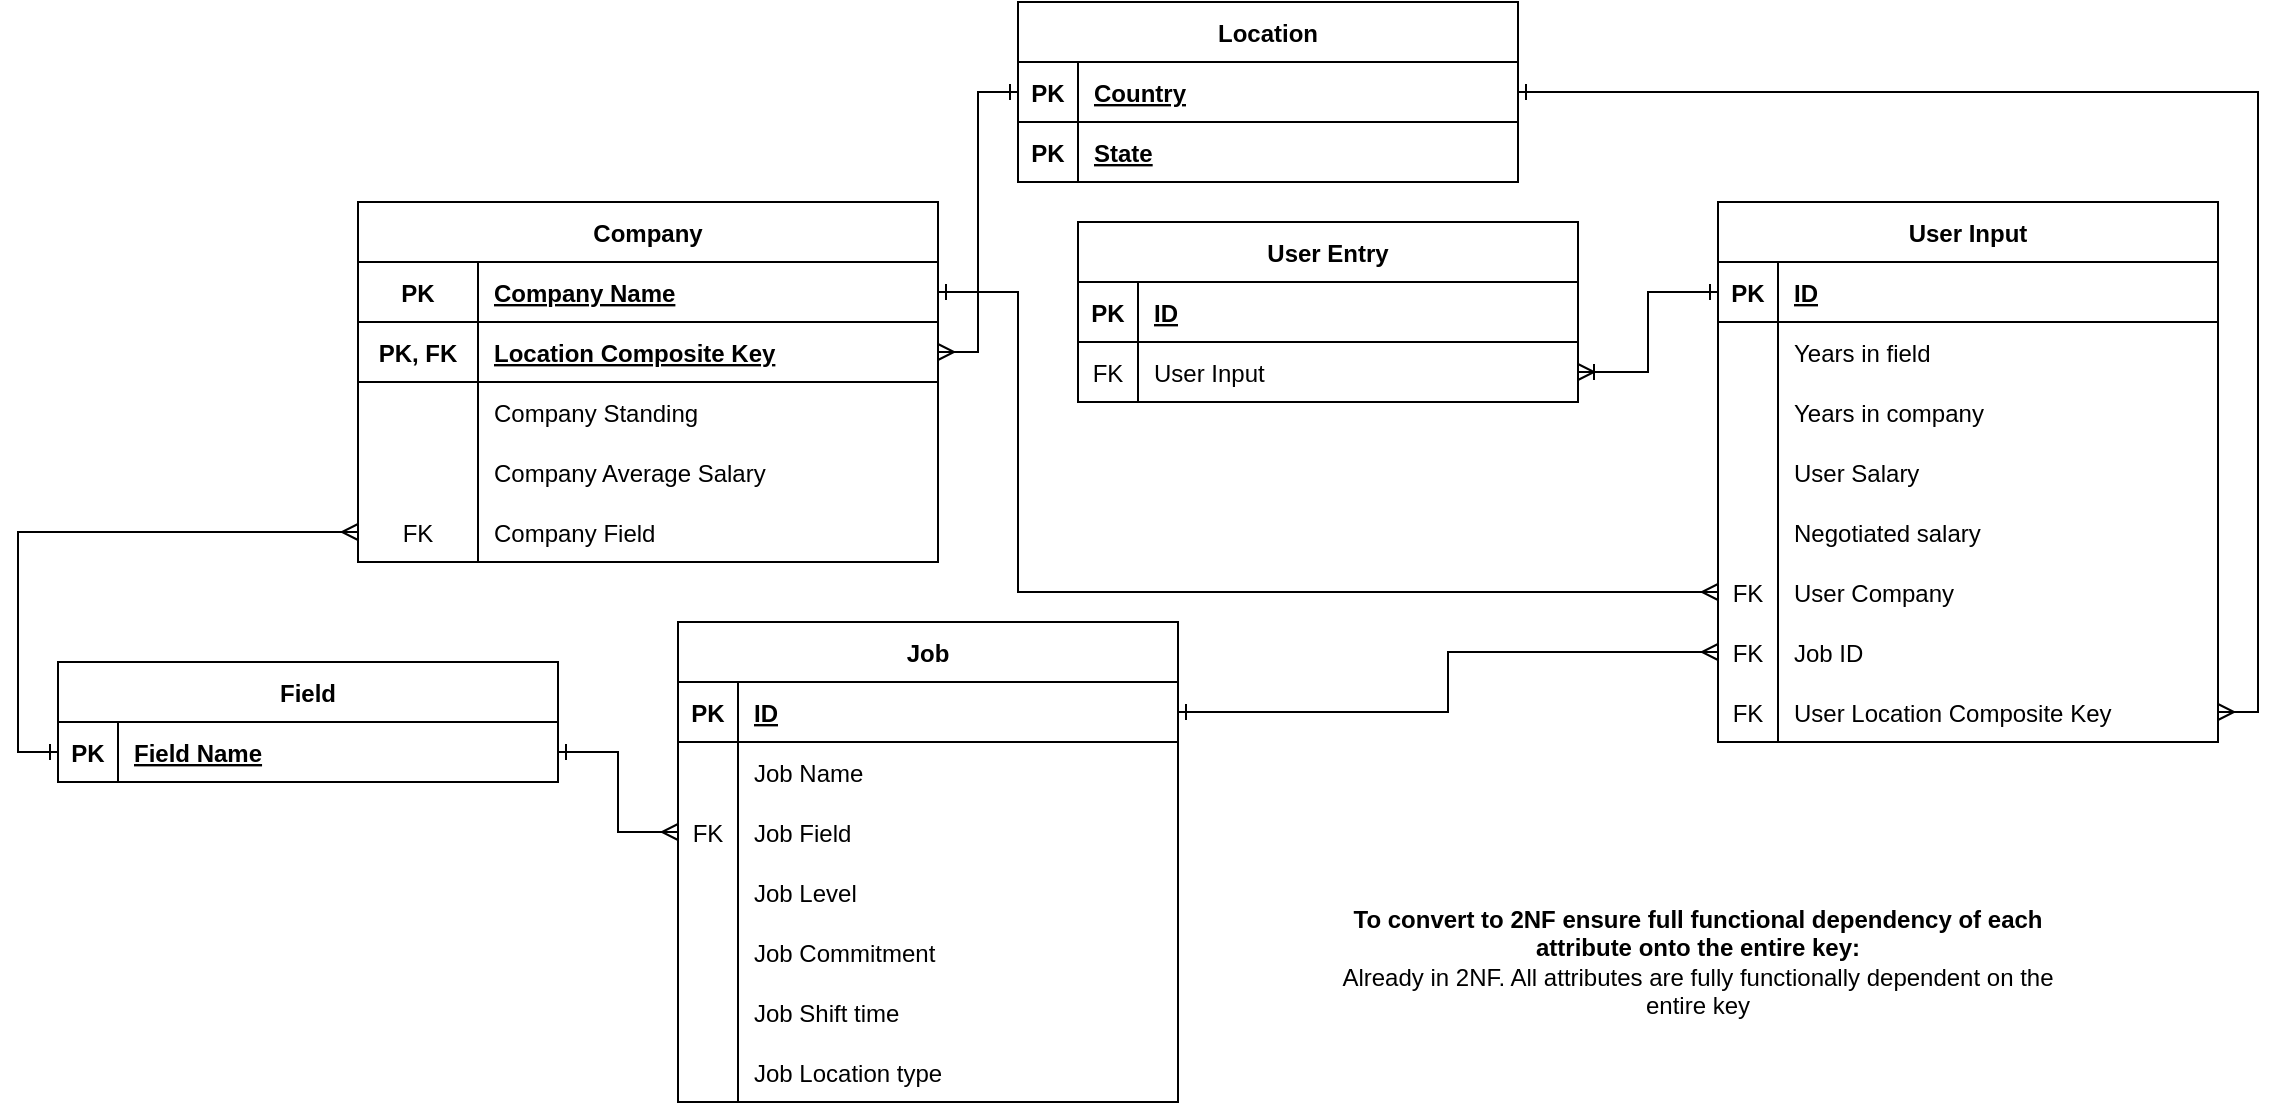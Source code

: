 <mxfile version="17.5.0" type="device"><diagram id="R2lEEEUBdFMjLlhIrx00" name="Page-1"><mxGraphModel dx="2084" dy="802" grid="1" gridSize="10" guides="1" tooltips="1" connect="1" arrows="1" fold="1" page="1" pageScale="1" pageWidth="850" pageHeight="1100" math="0" shadow="0" extFonts="Permanent Marker^https://fonts.googleapis.com/css?family=Permanent+Marker"><root><mxCell id="0"/><mxCell id="1" parent="0"/><mxCell id="J64vuWMwjH2UIln7gwqY-26" value="Company" style="shape=table;startSize=30;container=1;collapsible=1;childLayout=tableLayout;fixedRows=1;rowLines=0;fontStyle=1;align=center;resizeLast=1;" vertex="1" parent="1"><mxGeometry x="80" y="120" width="290" height="180" as="geometry"/></mxCell><mxCell id="J64vuWMwjH2UIln7gwqY-27" value="" style="shape=partialRectangle;collapsible=0;dropTarget=0;pointerEvents=0;fillColor=none;points=[[0,0.5],[1,0.5]];portConstraint=eastwest;top=0;left=0;right=0;bottom=1;" vertex="1" parent="J64vuWMwjH2UIln7gwqY-26"><mxGeometry y="30" width="290" height="30" as="geometry"/></mxCell><mxCell id="J64vuWMwjH2UIln7gwqY-28" value="PK" style="shape=partialRectangle;overflow=hidden;connectable=0;fillColor=none;top=0;left=0;bottom=0;right=0;fontStyle=1;" vertex="1" parent="J64vuWMwjH2UIln7gwqY-27"><mxGeometry width="60" height="30" as="geometry"><mxRectangle width="60" height="30" as="alternateBounds"/></mxGeometry></mxCell><mxCell id="J64vuWMwjH2UIln7gwqY-29" value="Company Name" style="shape=partialRectangle;overflow=hidden;connectable=0;fillColor=none;top=0;left=0;bottom=0;right=0;align=left;spacingLeft=6;fontStyle=5;" vertex="1" parent="J64vuWMwjH2UIln7gwqY-27"><mxGeometry x="60" width="230" height="30" as="geometry"><mxRectangle width="230" height="30" as="alternateBounds"/></mxGeometry></mxCell><mxCell id="J64vuWMwjH2UIln7gwqY-30" style="shape=partialRectangle;collapsible=0;dropTarget=0;pointerEvents=0;fillColor=none;points=[[0,0.5],[1,0.5]];portConstraint=eastwest;top=0;left=0;right=0;bottom=1;" vertex="1" parent="J64vuWMwjH2UIln7gwqY-26"><mxGeometry y="60" width="290" height="30" as="geometry"/></mxCell><mxCell id="J64vuWMwjH2UIln7gwqY-31" value="PK, FK" style="shape=partialRectangle;overflow=hidden;connectable=0;fillColor=none;top=0;left=0;bottom=0;right=0;fontStyle=1;" vertex="1" parent="J64vuWMwjH2UIln7gwqY-30"><mxGeometry width="60" height="30" as="geometry"><mxRectangle width="60" height="30" as="alternateBounds"/></mxGeometry></mxCell><mxCell id="J64vuWMwjH2UIln7gwqY-32" value="Location Composite Key" style="shape=partialRectangle;overflow=hidden;connectable=0;fillColor=none;top=0;left=0;bottom=0;right=0;align=left;spacingLeft=6;fontStyle=5;" vertex="1" parent="J64vuWMwjH2UIln7gwqY-30"><mxGeometry x="60" width="230" height="30" as="geometry"><mxRectangle width="230" height="30" as="alternateBounds"/></mxGeometry></mxCell><mxCell id="J64vuWMwjH2UIln7gwqY-33" style="shape=partialRectangle;collapsible=0;dropTarget=0;pointerEvents=0;fillColor=none;points=[[0,0.5],[1,0.5]];portConstraint=eastwest;top=0;left=0;right=0;bottom=0;" vertex="1" parent="J64vuWMwjH2UIln7gwqY-26"><mxGeometry y="90" width="290" height="30" as="geometry"/></mxCell><mxCell id="J64vuWMwjH2UIln7gwqY-34" style="shape=partialRectangle;overflow=hidden;connectable=0;fillColor=none;top=0;left=0;bottom=0;right=0;" vertex="1" parent="J64vuWMwjH2UIln7gwqY-33"><mxGeometry width="60" height="30" as="geometry"><mxRectangle width="60" height="30" as="alternateBounds"/></mxGeometry></mxCell><mxCell id="J64vuWMwjH2UIln7gwqY-35" value="Company Standing" style="shape=partialRectangle;overflow=hidden;connectable=0;fillColor=none;top=0;left=0;bottom=0;right=0;align=left;spacingLeft=6;" vertex="1" parent="J64vuWMwjH2UIln7gwqY-33"><mxGeometry x="60" width="230" height="30" as="geometry"><mxRectangle width="230" height="30" as="alternateBounds"/></mxGeometry></mxCell><mxCell id="J64vuWMwjH2UIln7gwqY-36" style="shape=partialRectangle;collapsible=0;dropTarget=0;pointerEvents=0;fillColor=none;points=[[0,0.5],[1,0.5]];portConstraint=eastwest;top=0;left=0;right=0;bottom=0;" vertex="1" parent="J64vuWMwjH2UIln7gwqY-26"><mxGeometry y="120" width="290" height="30" as="geometry"/></mxCell><mxCell id="J64vuWMwjH2UIln7gwqY-37" style="shape=partialRectangle;overflow=hidden;connectable=0;fillColor=none;top=0;left=0;bottom=0;right=0;" vertex="1" parent="J64vuWMwjH2UIln7gwqY-36"><mxGeometry width="60" height="30" as="geometry"><mxRectangle width="60" height="30" as="alternateBounds"/></mxGeometry></mxCell><mxCell id="J64vuWMwjH2UIln7gwqY-38" value="Company Average Salary" style="shape=partialRectangle;overflow=hidden;connectable=0;fillColor=none;top=0;left=0;bottom=0;right=0;align=left;spacingLeft=6;" vertex="1" parent="J64vuWMwjH2UIln7gwqY-36"><mxGeometry x="60" width="230" height="30" as="geometry"><mxRectangle width="230" height="30" as="alternateBounds"/></mxGeometry></mxCell><mxCell id="J64vuWMwjH2UIln7gwqY-39" style="shape=partialRectangle;collapsible=0;dropTarget=0;pointerEvents=0;fillColor=none;points=[[0,0.5],[1,0.5]];portConstraint=eastwest;top=0;left=0;right=0;bottom=0;" vertex="1" parent="J64vuWMwjH2UIln7gwqY-26"><mxGeometry y="150" width="290" height="30" as="geometry"/></mxCell><mxCell id="J64vuWMwjH2UIln7gwqY-40" value="FK" style="shape=partialRectangle;overflow=hidden;connectable=0;fillColor=none;top=0;left=0;bottom=0;right=0;" vertex="1" parent="J64vuWMwjH2UIln7gwqY-39"><mxGeometry width="60" height="30" as="geometry"><mxRectangle width="60" height="30" as="alternateBounds"/></mxGeometry></mxCell><mxCell id="J64vuWMwjH2UIln7gwqY-41" value="Company Field" style="shape=partialRectangle;overflow=hidden;connectable=0;fillColor=none;top=0;left=0;bottom=0;right=0;align=left;spacingLeft=6;" vertex="1" parent="J64vuWMwjH2UIln7gwqY-39"><mxGeometry x="60" width="230" height="30" as="geometry"><mxRectangle width="230" height="30" as="alternateBounds"/></mxGeometry></mxCell><mxCell id="J64vuWMwjH2UIln7gwqY-42" value="Job" style="shape=table;startSize=30;container=1;collapsible=1;childLayout=tableLayout;fixedRows=1;rowLines=0;fontStyle=1;align=center;resizeLast=1;" vertex="1" parent="1"><mxGeometry x="240" y="330" width="250" height="240" as="geometry"/></mxCell><mxCell id="J64vuWMwjH2UIln7gwqY-43" value="" style="shape=partialRectangle;collapsible=0;dropTarget=0;pointerEvents=0;fillColor=none;points=[[0,0.5],[1,0.5]];portConstraint=eastwest;top=0;left=0;right=0;bottom=1;" vertex="1" parent="J64vuWMwjH2UIln7gwqY-42"><mxGeometry y="30" width="250" height="30" as="geometry"/></mxCell><mxCell id="J64vuWMwjH2UIln7gwqY-44" value="PK" style="shape=partialRectangle;overflow=hidden;connectable=0;fillColor=none;top=0;left=0;bottom=0;right=0;fontStyle=1;" vertex="1" parent="J64vuWMwjH2UIln7gwqY-43"><mxGeometry width="30" height="30" as="geometry"><mxRectangle width="30" height="30" as="alternateBounds"/></mxGeometry></mxCell><mxCell id="J64vuWMwjH2UIln7gwqY-45" value="ID" style="shape=partialRectangle;overflow=hidden;connectable=0;fillColor=none;top=0;left=0;bottom=0;right=0;align=left;spacingLeft=6;fontStyle=5;" vertex="1" parent="J64vuWMwjH2UIln7gwqY-43"><mxGeometry x="30" width="220" height="30" as="geometry"><mxRectangle width="220" height="30" as="alternateBounds"/></mxGeometry></mxCell><mxCell id="J64vuWMwjH2UIln7gwqY-46" style="shape=partialRectangle;collapsible=0;dropTarget=0;pointerEvents=0;fillColor=none;points=[[0,0.5],[1,0.5]];portConstraint=eastwest;top=0;left=0;right=0;bottom=0;" vertex="1" parent="J64vuWMwjH2UIln7gwqY-42"><mxGeometry y="60" width="250" height="30" as="geometry"/></mxCell><mxCell id="J64vuWMwjH2UIln7gwqY-47" style="shape=partialRectangle;overflow=hidden;connectable=0;fillColor=none;top=0;left=0;bottom=0;right=0;" vertex="1" parent="J64vuWMwjH2UIln7gwqY-46"><mxGeometry width="30" height="30" as="geometry"><mxRectangle width="30" height="30" as="alternateBounds"/></mxGeometry></mxCell><mxCell id="J64vuWMwjH2UIln7gwqY-48" value="Job Name" style="shape=partialRectangle;overflow=hidden;connectable=0;fillColor=none;top=0;left=0;bottom=0;right=0;align=left;spacingLeft=6;" vertex="1" parent="J64vuWMwjH2UIln7gwqY-46"><mxGeometry x="30" width="220" height="30" as="geometry"><mxRectangle width="220" height="30" as="alternateBounds"/></mxGeometry></mxCell><mxCell id="J64vuWMwjH2UIln7gwqY-49" value="" style="shape=partialRectangle;collapsible=0;dropTarget=0;pointerEvents=0;fillColor=none;points=[[0,0.5],[1,0.5]];portConstraint=eastwest;top=0;left=0;right=0;bottom=0;" vertex="1" parent="J64vuWMwjH2UIln7gwqY-42"><mxGeometry y="90" width="250" height="30" as="geometry"/></mxCell><mxCell id="J64vuWMwjH2UIln7gwqY-50" value="FK" style="shape=partialRectangle;overflow=hidden;connectable=0;fillColor=none;top=0;left=0;bottom=0;right=0;" vertex="1" parent="J64vuWMwjH2UIln7gwqY-49"><mxGeometry width="30" height="30" as="geometry"><mxRectangle width="30" height="30" as="alternateBounds"/></mxGeometry></mxCell><mxCell id="J64vuWMwjH2UIln7gwqY-51" value="Job Field" style="shape=partialRectangle;overflow=hidden;connectable=0;fillColor=none;top=0;left=0;bottom=0;right=0;align=left;spacingLeft=6;" vertex="1" parent="J64vuWMwjH2UIln7gwqY-49"><mxGeometry x="30" width="220" height="30" as="geometry"><mxRectangle width="220" height="30" as="alternateBounds"/></mxGeometry></mxCell><mxCell id="J64vuWMwjH2UIln7gwqY-52" style="shape=partialRectangle;collapsible=0;dropTarget=0;pointerEvents=0;fillColor=none;points=[[0,0.5],[1,0.5]];portConstraint=eastwest;top=0;left=0;right=0;bottom=0;" vertex="1" parent="J64vuWMwjH2UIln7gwqY-42"><mxGeometry y="120" width="250" height="30" as="geometry"/></mxCell><mxCell id="J64vuWMwjH2UIln7gwqY-53" style="shape=partialRectangle;overflow=hidden;connectable=0;fillColor=none;top=0;left=0;bottom=0;right=0;" vertex="1" parent="J64vuWMwjH2UIln7gwqY-52"><mxGeometry width="30" height="30" as="geometry"><mxRectangle width="30" height="30" as="alternateBounds"/></mxGeometry></mxCell><mxCell id="J64vuWMwjH2UIln7gwqY-54" value="Job Level" style="shape=partialRectangle;overflow=hidden;connectable=0;fillColor=none;top=0;left=0;bottom=0;right=0;align=left;spacingLeft=6;" vertex="1" parent="J64vuWMwjH2UIln7gwqY-52"><mxGeometry x="30" width="220" height="30" as="geometry"><mxRectangle width="220" height="30" as="alternateBounds"/></mxGeometry></mxCell><mxCell id="J64vuWMwjH2UIln7gwqY-55" style="shape=partialRectangle;collapsible=0;dropTarget=0;pointerEvents=0;fillColor=none;points=[[0,0.5],[1,0.5]];portConstraint=eastwest;top=0;left=0;right=0;bottom=0;" vertex="1" parent="J64vuWMwjH2UIln7gwqY-42"><mxGeometry y="150" width="250" height="30" as="geometry"/></mxCell><mxCell id="J64vuWMwjH2UIln7gwqY-56" style="shape=partialRectangle;overflow=hidden;connectable=0;fillColor=none;top=0;left=0;bottom=0;right=0;" vertex="1" parent="J64vuWMwjH2UIln7gwqY-55"><mxGeometry width="30" height="30" as="geometry"><mxRectangle width="30" height="30" as="alternateBounds"/></mxGeometry></mxCell><mxCell id="J64vuWMwjH2UIln7gwqY-57" value="Job Commitment" style="shape=partialRectangle;overflow=hidden;connectable=0;fillColor=none;top=0;left=0;bottom=0;right=0;align=left;spacingLeft=6;" vertex="1" parent="J64vuWMwjH2UIln7gwqY-55"><mxGeometry x="30" width="220" height="30" as="geometry"><mxRectangle width="220" height="30" as="alternateBounds"/></mxGeometry></mxCell><mxCell id="J64vuWMwjH2UIln7gwqY-58" style="shape=partialRectangle;collapsible=0;dropTarget=0;pointerEvents=0;fillColor=none;points=[[0,0.5],[1,0.5]];portConstraint=eastwest;top=0;left=0;right=0;bottom=0;" vertex="1" parent="J64vuWMwjH2UIln7gwqY-42"><mxGeometry y="180" width="250" height="30" as="geometry"/></mxCell><mxCell id="J64vuWMwjH2UIln7gwqY-59" style="shape=partialRectangle;overflow=hidden;connectable=0;fillColor=none;top=0;left=0;bottom=0;right=0;" vertex="1" parent="J64vuWMwjH2UIln7gwqY-58"><mxGeometry width="30" height="30" as="geometry"><mxRectangle width="30" height="30" as="alternateBounds"/></mxGeometry></mxCell><mxCell id="J64vuWMwjH2UIln7gwqY-60" value="Job Shift time" style="shape=partialRectangle;overflow=hidden;connectable=0;fillColor=none;top=0;left=0;bottom=0;right=0;align=left;spacingLeft=6;" vertex="1" parent="J64vuWMwjH2UIln7gwqY-58"><mxGeometry x="30" width="220" height="30" as="geometry"><mxRectangle width="220" height="30" as="alternateBounds"/></mxGeometry></mxCell><mxCell id="J64vuWMwjH2UIln7gwqY-61" style="shape=partialRectangle;collapsible=0;dropTarget=0;pointerEvents=0;fillColor=none;points=[[0,0.5],[1,0.5]];portConstraint=eastwest;top=0;left=0;right=0;bottom=0;" vertex="1" parent="J64vuWMwjH2UIln7gwqY-42"><mxGeometry y="210" width="250" height="30" as="geometry"/></mxCell><mxCell id="J64vuWMwjH2UIln7gwqY-62" style="shape=partialRectangle;overflow=hidden;connectable=0;fillColor=none;top=0;left=0;bottom=0;right=0;" vertex="1" parent="J64vuWMwjH2UIln7gwqY-61"><mxGeometry width="30" height="30" as="geometry"><mxRectangle width="30" height="30" as="alternateBounds"/></mxGeometry></mxCell><mxCell id="J64vuWMwjH2UIln7gwqY-63" value="Job Location type" style="shape=partialRectangle;overflow=hidden;connectable=0;fillColor=none;top=0;left=0;bottom=0;right=0;align=left;spacingLeft=6;" vertex="1" parent="J64vuWMwjH2UIln7gwqY-61"><mxGeometry x="30" width="220" height="30" as="geometry"><mxRectangle width="220" height="30" as="alternateBounds"/></mxGeometry></mxCell><mxCell id="J64vuWMwjH2UIln7gwqY-64" value="&lt;b&gt;To convert to 2NF ensure full functional dependency of each attribute onto the entire key:&lt;/b&gt;&lt;br&gt;Already in 2NF. All attributes are fully functionally dependent on the entire key" style="text;html=1;strokeColor=none;fillColor=none;align=center;verticalAlign=middle;whiteSpace=wrap;rounded=0;" vertex="1" parent="1"><mxGeometry x="570" y="440" width="360" height="120" as="geometry"/></mxCell><mxCell id="J64vuWMwjH2UIln7gwqY-65" value="Field" style="shape=table;startSize=30;container=1;collapsible=1;childLayout=tableLayout;fixedRows=1;rowLines=0;fontStyle=1;align=center;resizeLast=1;" vertex="1" parent="1"><mxGeometry x="-70" y="350" width="250" height="60" as="geometry"/></mxCell><mxCell id="J64vuWMwjH2UIln7gwqY-66" value="" style="shape=partialRectangle;collapsible=0;dropTarget=0;pointerEvents=0;fillColor=none;points=[[0,0.5],[1,0.5]];portConstraint=eastwest;top=0;left=0;right=0;bottom=1;" vertex="1" parent="J64vuWMwjH2UIln7gwqY-65"><mxGeometry y="30" width="250" height="30" as="geometry"/></mxCell><mxCell id="J64vuWMwjH2UIln7gwqY-67" value="PK" style="shape=partialRectangle;overflow=hidden;connectable=0;fillColor=none;top=0;left=0;bottom=0;right=0;fontStyle=1;" vertex="1" parent="J64vuWMwjH2UIln7gwqY-66"><mxGeometry width="30" height="30" as="geometry"><mxRectangle width="30" height="30" as="alternateBounds"/></mxGeometry></mxCell><mxCell id="J64vuWMwjH2UIln7gwqY-68" value="Field Name" style="shape=partialRectangle;overflow=hidden;connectable=0;fillColor=none;top=0;left=0;bottom=0;right=0;align=left;spacingLeft=6;fontStyle=5;" vertex="1" parent="J64vuWMwjH2UIln7gwqY-66"><mxGeometry x="30" width="220" height="30" as="geometry"><mxRectangle width="220" height="30" as="alternateBounds"/></mxGeometry></mxCell><mxCell id="J64vuWMwjH2UIln7gwqY-69" value="Location" style="shape=table;startSize=30;container=1;collapsible=1;childLayout=tableLayout;fixedRows=1;rowLines=0;fontStyle=1;align=center;resizeLast=1;" vertex="1" parent="1"><mxGeometry x="410" y="20" width="250" height="90" as="geometry"/></mxCell><mxCell id="J64vuWMwjH2UIln7gwqY-70" value="" style="shape=partialRectangle;collapsible=0;dropTarget=0;pointerEvents=0;fillColor=none;points=[[0,0.5],[1,0.5]];portConstraint=eastwest;top=0;left=0;right=0;bottom=1;" vertex="1" parent="J64vuWMwjH2UIln7gwqY-69"><mxGeometry y="30" width="250" height="30" as="geometry"/></mxCell><mxCell id="J64vuWMwjH2UIln7gwqY-71" value="PK" style="shape=partialRectangle;overflow=hidden;connectable=0;fillColor=none;top=0;left=0;bottom=0;right=0;fontStyle=1;" vertex="1" parent="J64vuWMwjH2UIln7gwqY-70"><mxGeometry width="30" height="30" as="geometry"><mxRectangle width="30" height="30" as="alternateBounds"/></mxGeometry></mxCell><mxCell id="J64vuWMwjH2UIln7gwqY-72" value="Country" style="shape=partialRectangle;overflow=hidden;connectable=0;fillColor=none;top=0;left=0;bottom=0;right=0;align=left;spacingLeft=6;fontStyle=5;" vertex="1" parent="J64vuWMwjH2UIln7gwqY-70"><mxGeometry x="30" width="220" height="30" as="geometry"><mxRectangle width="220" height="30" as="alternateBounds"/></mxGeometry></mxCell><mxCell id="J64vuWMwjH2UIln7gwqY-73" style="shape=partialRectangle;collapsible=0;dropTarget=0;pointerEvents=0;fillColor=none;points=[[0,0.5],[1,0.5]];portConstraint=eastwest;top=0;left=0;right=0;bottom=1;" vertex="1" parent="J64vuWMwjH2UIln7gwqY-69"><mxGeometry y="60" width="250" height="30" as="geometry"/></mxCell><mxCell id="J64vuWMwjH2UIln7gwqY-74" value="PK" style="shape=partialRectangle;overflow=hidden;connectable=0;fillColor=none;top=0;left=0;bottom=0;right=0;fontStyle=1;" vertex="1" parent="J64vuWMwjH2UIln7gwqY-73"><mxGeometry width="30" height="30" as="geometry"><mxRectangle width="30" height="30" as="alternateBounds"/></mxGeometry></mxCell><mxCell id="J64vuWMwjH2UIln7gwqY-75" value="State" style="shape=partialRectangle;overflow=hidden;connectable=0;fillColor=none;top=0;left=0;bottom=0;right=0;align=left;spacingLeft=6;fontStyle=5;" vertex="1" parent="J64vuWMwjH2UIln7gwqY-73"><mxGeometry x="30" width="220" height="30" as="geometry"><mxRectangle width="220" height="30" as="alternateBounds"/></mxGeometry></mxCell><mxCell id="J64vuWMwjH2UIln7gwqY-76" value="User Entry" style="shape=table;startSize=30;container=1;collapsible=1;childLayout=tableLayout;fixedRows=1;rowLines=0;fontStyle=1;align=center;resizeLast=1;" vertex="1" parent="1"><mxGeometry x="440" y="130" width="250" height="90" as="geometry"/></mxCell><mxCell id="J64vuWMwjH2UIln7gwqY-77" value="" style="shape=partialRectangle;collapsible=0;dropTarget=0;pointerEvents=0;fillColor=none;points=[[0,0.5],[1,0.5]];portConstraint=eastwest;top=0;left=0;right=0;bottom=1;" vertex="1" parent="J64vuWMwjH2UIln7gwqY-76"><mxGeometry y="30" width="250" height="30" as="geometry"/></mxCell><mxCell id="J64vuWMwjH2UIln7gwqY-78" value="PK" style="shape=partialRectangle;overflow=hidden;connectable=0;fillColor=none;top=0;left=0;bottom=0;right=0;fontStyle=1;" vertex="1" parent="J64vuWMwjH2UIln7gwqY-77"><mxGeometry width="30" height="30" as="geometry"><mxRectangle width="30" height="30" as="alternateBounds"/></mxGeometry></mxCell><mxCell id="J64vuWMwjH2UIln7gwqY-79" value="ID" style="shape=partialRectangle;overflow=hidden;connectable=0;fillColor=none;top=0;left=0;bottom=0;right=0;align=left;spacingLeft=6;fontStyle=5;" vertex="1" parent="J64vuWMwjH2UIln7gwqY-77"><mxGeometry x="30" width="220" height="30" as="geometry"><mxRectangle width="220" height="30" as="alternateBounds"/></mxGeometry></mxCell><mxCell id="J64vuWMwjH2UIln7gwqY-80" style="shape=partialRectangle;collapsible=0;dropTarget=0;pointerEvents=0;fillColor=none;points=[[0,0.5],[1,0.5]];portConstraint=eastwest;top=0;left=0;right=0;bottom=0;" vertex="1" parent="J64vuWMwjH2UIln7gwqY-76"><mxGeometry y="60" width="250" height="30" as="geometry"/></mxCell><mxCell id="J64vuWMwjH2UIln7gwqY-81" value="FK" style="shape=partialRectangle;overflow=hidden;connectable=0;fillColor=none;top=0;left=0;bottom=0;right=0;" vertex="1" parent="J64vuWMwjH2UIln7gwqY-80"><mxGeometry width="30" height="30" as="geometry"><mxRectangle width="30" height="30" as="alternateBounds"/></mxGeometry></mxCell><mxCell id="J64vuWMwjH2UIln7gwqY-82" value="User Input " style="shape=partialRectangle;overflow=hidden;connectable=0;fillColor=none;top=0;left=0;bottom=0;right=0;align=left;spacingLeft=6;" vertex="1" parent="J64vuWMwjH2UIln7gwqY-80"><mxGeometry x="30" width="220" height="30" as="geometry"><mxRectangle width="220" height="30" as="alternateBounds"/></mxGeometry></mxCell><mxCell id="J64vuWMwjH2UIln7gwqY-83" style="edgeStyle=orthogonalEdgeStyle;rounded=0;orthogonalLoop=1;jettySize=auto;html=1;exitX=0;exitY=0.5;exitDx=0;exitDy=0;entryX=0;entryY=0.5;entryDx=0;entryDy=0;endArrow=ERone;endFill=0;startArrow=ERmany;startFill=0;" edge="1" parent="1" source="J64vuWMwjH2UIln7gwqY-39" target="J64vuWMwjH2UIln7gwqY-66"><mxGeometry relative="1" as="geometry"/></mxCell><mxCell id="J64vuWMwjH2UIln7gwqY-84" style="edgeStyle=orthogonalEdgeStyle;rounded=0;orthogonalLoop=1;jettySize=auto;html=1;entryX=0;entryY=0.5;entryDx=0;entryDy=0;startArrow=ERone;startFill=0;endArrow=ERmany;endFill=0;exitX=1;exitY=0.5;exitDx=0;exitDy=0;" edge="1" parent="1" source="J64vuWMwjH2UIln7gwqY-66" target="J64vuWMwjH2UIln7gwqY-49"><mxGeometry relative="1" as="geometry"><mxPoint x="-50" y="460" as="sourcePoint"/></mxGeometry></mxCell><mxCell id="J64vuWMwjH2UIln7gwqY-85" style="edgeStyle=orthogonalEdgeStyle;rounded=0;orthogonalLoop=1;jettySize=auto;html=1;exitX=1;exitY=0.5;exitDx=0;exitDy=0;entryX=0;entryY=0.5;entryDx=0;entryDy=0;startArrow=ERmany;startFill=0;endArrow=ERone;endFill=0;" edge="1" parent="1" source="J64vuWMwjH2UIln7gwqY-30" target="J64vuWMwjH2UIln7gwqY-69"><mxGeometry relative="1" as="geometry"/></mxCell><mxCell id="J64vuWMwjH2UIln7gwqY-86" style="edgeStyle=orthogonalEdgeStyle;rounded=0;orthogonalLoop=1;jettySize=auto;html=1;exitX=1;exitY=0.5;exitDx=0;exitDy=0;entryX=1;entryY=0.5;entryDx=0;entryDy=0;startArrow=ERmany;startFill=0;endArrow=ERone;endFill=0;" edge="1" parent="1" source="J64vuWMwjH2UIln7gwqY-135" target="J64vuWMwjH2UIln7gwqY-70"><mxGeometry relative="1" as="geometry"><mxPoint x="1000" y="355" as="sourcePoint"/></mxGeometry></mxCell><mxCell id="J64vuWMwjH2UIln7gwqY-87" style="edgeStyle=orthogonalEdgeStyle;rounded=0;orthogonalLoop=1;jettySize=auto;html=1;exitX=1;exitY=0.5;exitDx=0;exitDy=0;entryX=0;entryY=0.5;entryDx=0;entryDy=0;startArrow=ERoneToMany;startFill=0;endArrow=ERone;endFill=0;" edge="1" parent="1" source="J64vuWMwjH2UIln7gwqY-80" target="J64vuWMwjH2UIln7gwqY-114"><mxGeometry relative="1" as="geometry"><mxPoint x="750" y="175" as="targetPoint"/></mxGeometry></mxCell><mxCell id="J64vuWMwjH2UIln7gwqY-113" value="User Input" style="shape=table;startSize=30;container=1;collapsible=1;childLayout=tableLayout;fixedRows=1;rowLines=0;fontStyle=1;align=center;resizeLast=1;" vertex="1" parent="1"><mxGeometry x="760" y="120" width="250" height="270" as="geometry"/></mxCell><mxCell id="J64vuWMwjH2UIln7gwqY-114" value="" style="shape=partialRectangle;collapsible=0;dropTarget=0;pointerEvents=0;fillColor=none;points=[[0,0.5],[1,0.5]];portConstraint=eastwest;top=0;left=0;right=0;bottom=1;" vertex="1" parent="J64vuWMwjH2UIln7gwqY-113"><mxGeometry y="30" width="250" height="30" as="geometry"/></mxCell><mxCell id="J64vuWMwjH2UIln7gwqY-115" value="PK" style="shape=partialRectangle;overflow=hidden;connectable=0;fillColor=none;top=0;left=0;bottom=0;right=0;fontStyle=1;" vertex="1" parent="J64vuWMwjH2UIln7gwqY-114"><mxGeometry width="30" height="30" as="geometry"><mxRectangle width="30" height="30" as="alternateBounds"/></mxGeometry></mxCell><mxCell id="J64vuWMwjH2UIln7gwqY-116" value="ID" style="shape=partialRectangle;overflow=hidden;connectable=0;fillColor=none;top=0;left=0;bottom=0;right=0;align=left;spacingLeft=6;fontStyle=5;" vertex="1" parent="J64vuWMwjH2UIln7gwqY-114"><mxGeometry x="30" width="220" height="30" as="geometry"><mxRectangle width="220" height="30" as="alternateBounds"/></mxGeometry></mxCell><mxCell id="J64vuWMwjH2UIln7gwqY-117" value="" style="shape=partialRectangle;collapsible=0;dropTarget=0;pointerEvents=0;fillColor=none;points=[[0,0.5],[1,0.5]];portConstraint=eastwest;top=0;left=0;right=0;bottom=0;" vertex="1" parent="J64vuWMwjH2UIln7gwqY-113"><mxGeometry y="60" width="250" height="30" as="geometry"/></mxCell><mxCell id="J64vuWMwjH2UIln7gwqY-118" value="" style="shape=partialRectangle;overflow=hidden;connectable=0;fillColor=none;top=0;left=0;bottom=0;right=0;" vertex="1" parent="J64vuWMwjH2UIln7gwqY-117"><mxGeometry width="30" height="30" as="geometry"><mxRectangle width="30" height="30" as="alternateBounds"/></mxGeometry></mxCell><mxCell id="J64vuWMwjH2UIln7gwqY-119" value="Years in field" style="shape=partialRectangle;overflow=hidden;connectable=0;fillColor=none;top=0;left=0;bottom=0;right=0;align=left;spacingLeft=6;" vertex="1" parent="J64vuWMwjH2UIln7gwqY-117"><mxGeometry x="30" width="220" height="30" as="geometry"><mxRectangle width="220" height="30" as="alternateBounds"/></mxGeometry></mxCell><mxCell id="J64vuWMwjH2UIln7gwqY-120" style="shape=partialRectangle;collapsible=0;dropTarget=0;pointerEvents=0;fillColor=none;points=[[0,0.5],[1,0.5]];portConstraint=eastwest;top=0;left=0;right=0;bottom=0;" vertex="1" parent="J64vuWMwjH2UIln7gwqY-113"><mxGeometry y="90" width="250" height="30" as="geometry"/></mxCell><mxCell id="J64vuWMwjH2UIln7gwqY-121" style="shape=partialRectangle;overflow=hidden;connectable=0;fillColor=none;top=0;left=0;bottom=0;right=0;" vertex="1" parent="J64vuWMwjH2UIln7gwqY-120"><mxGeometry width="30" height="30" as="geometry"><mxRectangle width="30" height="30" as="alternateBounds"/></mxGeometry></mxCell><mxCell id="J64vuWMwjH2UIln7gwqY-122" value="Years in company" style="shape=partialRectangle;overflow=hidden;connectable=0;fillColor=none;top=0;left=0;bottom=0;right=0;align=left;spacingLeft=6;" vertex="1" parent="J64vuWMwjH2UIln7gwqY-120"><mxGeometry x="30" width="220" height="30" as="geometry"><mxRectangle width="220" height="30" as="alternateBounds"/></mxGeometry></mxCell><mxCell id="J64vuWMwjH2UIln7gwqY-123" style="shape=partialRectangle;collapsible=0;dropTarget=0;pointerEvents=0;fillColor=none;points=[[0,0.5],[1,0.5]];portConstraint=eastwest;top=0;left=0;right=0;bottom=0;" vertex="1" parent="J64vuWMwjH2UIln7gwqY-113"><mxGeometry y="120" width="250" height="30" as="geometry"/></mxCell><mxCell id="J64vuWMwjH2UIln7gwqY-124" style="shape=partialRectangle;overflow=hidden;connectable=0;fillColor=none;top=0;left=0;bottom=0;right=0;" vertex="1" parent="J64vuWMwjH2UIln7gwqY-123"><mxGeometry width="30" height="30" as="geometry"><mxRectangle width="30" height="30" as="alternateBounds"/></mxGeometry></mxCell><mxCell id="J64vuWMwjH2UIln7gwqY-125" value="User Salary" style="shape=partialRectangle;overflow=hidden;connectable=0;fillColor=none;top=0;left=0;bottom=0;right=0;align=left;spacingLeft=6;" vertex="1" parent="J64vuWMwjH2UIln7gwqY-123"><mxGeometry x="30" width="220" height="30" as="geometry"><mxRectangle width="220" height="30" as="alternateBounds"/></mxGeometry></mxCell><mxCell id="J64vuWMwjH2UIln7gwqY-126" style="shape=partialRectangle;collapsible=0;dropTarget=0;pointerEvents=0;fillColor=none;points=[[0,0.5],[1,0.5]];portConstraint=eastwest;top=0;left=0;right=0;bottom=0;" vertex="1" parent="J64vuWMwjH2UIln7gwqY-113"><mxGeometry y="150" width="250" height="30" as="geometry"/></mxCell><mxCell id="J64vuWMwjH2UIln7gwqY-127" style="shape=partialRectangle;overflow=hidden;connectable=0;fillColor=none;top=0;left=0;bottom=0;right=0;" vertex="1" parent="J64vuWMwjH2UIln7gwqY-126"><mxGeometry width="30" height="30" as="geometry"><mxRectangle width="30" height="30" as="alternateBounds"/></mxGeometry></mxCell><mxCell id="J64vuWMwjH2UIln7gwqY-128" value="Negotiated salary" style="shape=partialRectangle;overflow=hidden;connectable=0;fillColor=none;top=0;left=0;bottom=0;right=0;align=left;spacingLeft=6;" vertex="1" parent="J64vuWMwjH2UIln7gwqY-126"><mxGeometry x="30" width="220" height="30" as="geometry"><mxRectangle width="220" height="30" as="alternateBounds"/></mxGeometry></mxCell><mxCell id="J64vuWMwjH2UIln7gwqY-129" style="shape=partialRectangle;collapsible=0;dropTarget=0;pointerEvents=0;fillColor=none;points=[[0,0.5],[1,0.5]];portConstraint=eastwest;top=0;left=0;right=0;bottom=0;" vertex="1" parent="J64vuWMwjH2UIln7gwqY-113"><mxGeometry y="180" width="250" height="30" as="geometry"/></mxCell><mxCell id="J64vuWMwjH2UIln7gwqY-130" value="FK" style="shape=partialRectangle;overflow=hidden;connectable=0;fillColor=none;top=0;left=0;bottom=0;right=0;" vertex="1" parent="J64vuWMwjH2UIln7gwqY-129"><mxGeometry width="30" height="30" as="geometry"><mxRectangle width="30" height="30" as="alternateBounds"/></mxGeometry></mxCell><mxCell id="J64vuWMwjH2UIln7gwqY-131" value="User Company" style="shape=partialRectangle;overflow=hidden;connectable=0;fillColor=none;top=0;left=0;bottom=0;right=0;align=left;spacingLeft=6;" vertex="1" parent="J64vuWMwjH2UIln7gwqY-129"><mxGeometry x="30" width="220" height="30" as="geometry"><mxRectangle width="220" height="30" as="alternateBounds"/></mxGeometry></mxCell><mxCell id="J64vuWMwjH2UIln7gwqY-132" value="" style="shape=partialRectangle;collapsible=0;dropTarget=0;pointerEvents=0;fillColor=none;points=[[0,0.5],[1,0.5]];portConstraint=eastwest;top=0;left=0;right=0;bottom=0;" vertex="1" parent="J64vuWMwjH2UIln7gwqY-113"><mxGeometry y="210" width="250" height="30" as="geometry"/></mxCell><mxCell id="J64vuWMwjH2UIln7gwqY-133" value="FK" style="shape=partialRectangle;overflow=hidden;connectable=0;fillColor=none;top=0;left=0;bottom=0;right=0;" vertex="1" parent="J64vuWMwjH2UIln7gwqY-132"><mxGeometry width="30" height="30" as="geometry"><mxRectangle width="30" height="30" as="alternateBounds"/></mxGeometry></mxCell><mxCell id="J64vuWMwjH2UIln7gwqY-134" value="Job ID" style="shape=partialRectangle;overflow=hidden;connectable=0;fillColor=none;top=0;left=0;bottom=0;right=0;align=left;spacingLeft=6;" vertex="1" parent="J64vuWMwjH2UIln7gwqY-132"><mxGeometry x="30" width="220" height="30" as="geometry"><mxRectangle width="220" height="30" as="alternateBounds"/></mxGeometry></mxCell><mxCell id="J64vuWMwjH2UIln7gwqY-135" style="shape=partialRectangle;collapsible=0;dropTarget=0;pointerEvents=0;fillColor=none;points=[[0,0.5],[1,0.5]];portConstraint=eastwest;top=0;left=0;right=0;bottom=0;" vertex="1" parent="J64vuWMwjH2UIln7gwqY-113"><mxGeometry y="240" width="250" height="30" as="geometry"/></mxCell><mxCell id="J64vuWMwjH2UIln7gwqY-136" value="FK" style="shape=partialRectangle;overflow=hidden;connectable=0;fillColor=none;top=0;left=0;bottom=0;right=0;" vertex="1" parent="J64vuWMwjH2UIln7gwqY-135"><mxGeometry width="30" height="30" as="geometry"><mxRectangle width="30" height="30" as="alternateBounds"/></mxGeometry></mxCell><mxCell id="J64vuWMwjH2UIln7gwqY-137" value="User Location Composite Key" style="shape=partialRectangle;overflow=hidden;connectable=0;fillColor=none;top=0;left=0;bottom=0;right=0;align=left;spacingLeft=6;" vertex="1" parent="J64vuWMwjH2UIln7gwqY-135"><mxGeometry x="30" width="220" height="30" as="geometry"><mxRectangle width="220" height="30" as="alternateBounds"/></mxGeometry></mxCell><mxCell id="J64vuWMwjH2UIln7gwqY-138" style="edgeStyle=orthogonalEdgeStyle;rounded=0;orthogonalLoop=1;jettySize=auto;html=1;exitX=0;exitY=0.5;exitDx=0;exitDy=0;entryX=1;entryY=0.5;entryDx=0;entryDy=0;endArrow=ERone;endFill=0;startArrow=ERmany;startFill=0;" edge="1" parent="1" source="J64vuWMwjH2UIln7gwqY-132" target="J64vuWMwjH2UIln7gwqY-43"><mxGeometry relative="1" as="geometry"/></mxCell><mxCell id="J64vuWMwjH2UIln7gwqY-139" style="edgeStyle=orthogonalEdgeStyle;rounded=0;orthogonalLoop=1;jettySize=auto;html=1;exitX=1;exitY=0.5;exitDx=0;exitDy=0;entryX=0;entryY=0.5;entryDx=0;entryDy=0;startArrow=ERone;startFill=0;endArrow=ERmany;endFill=0;" edge="1" parent="1" source="J64vuWMwjH2UIln7gwqY-27" target="J64vuWMwjH2UIln7gwqY-129"><mxGeometry relative="1" as="geometry"><Array as="points"><mxPoint x="410" y="165"/><mxPoint x="410" y="315"/></Array></mxGeometry></mxCell></root></mxGraphModel></diagram></mxfile>